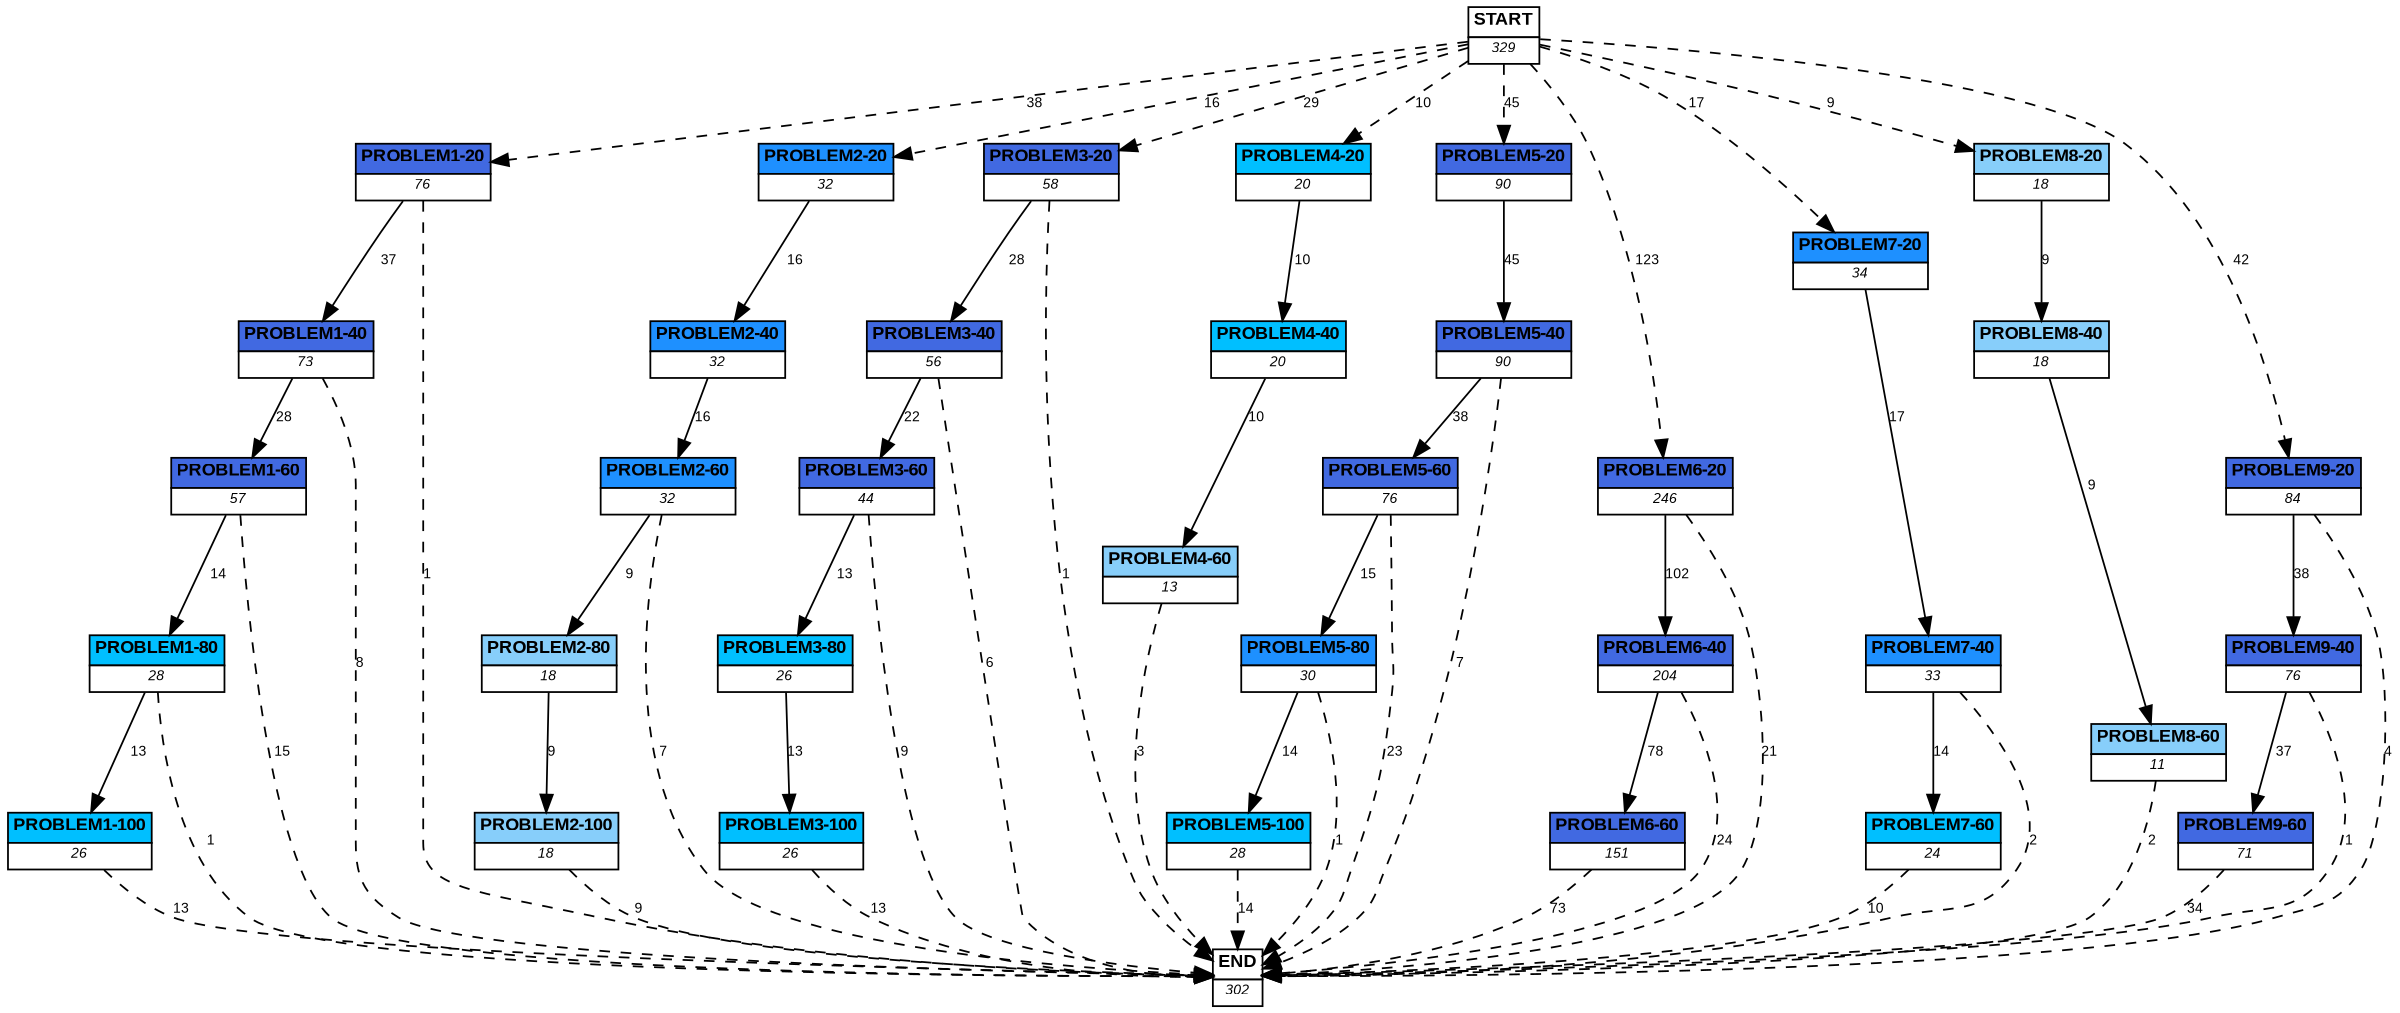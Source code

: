 digraph graphname {
	dpi = 150
	size="16,11!";
	margin = 0;
"PROBLEM1-20" [shape=plain, label=<<table border="0" cellborder="1" cellspacing="0"><tr><td bgcolor="royalblue"><FONT face="Arial" POINT-SIZE="10"><b>PROBLEM1-20</b></FONT></td></tr><tr><td bgcolor="white"><FONT face="Arial" POINT-SIZE="8"><i>76</i></FONT></td></tr></table>>]
"PROBLEM1-40" [shape=plain, label=<<table border="0" cellborder="1" cellspacing="0"><tr><td bgcolor="royalblue"><FONT face="Arial" POINT-SIZE="10"><b>PROBLEM1-40</b></FONT></td></tr><tr><td bgcolor="white"><FONT face="Arial" POINT-SIZE="8"><i>73</i></FONT></td></tr></table>>]
"PROBLEM1-60" [shape=plain, label=<<table border="0" cellborder="1" cellspacing="0"><tr><td bgcolor="royalblue"><FONT face="Arial" POINT-SIZE="10"><b>PROBLEM1-60</b></FONT></td></tr><tr><td bgcolor="white"><FONT face="Arial" POINT-SIZE="8"><i>57</i></FONT></td></tr></table>>]
"PROBLEM2-20" [shape=plain, label=<<table border="0" cellborder="1" cellspacing="0"><tr><td bgcolor="dodgerblue"><FONT face="Arial" POINT-SIZE="10"><b>PROBLEM2-20</b></FONT></td></tr><tr><td bgcolor="white"><FONT face="Arial" POINT-SIZE="8"><i>32</i></FONT></td></tr></table>>]
"PROBLEM2-40" [shape=plain, label=<<table border="0" cellborder="1" cellspacing="0"><tr><td bgcolor="dodgerblue"><FONT face="Arial" POINT-SIZE="10"><b>PROBLEM2-40</b></FONT></td></tr><tr><td bgcolor="white"><FONT face="Arial" POINT-SIZE="8"><i>32</i></FONT></td></tr></table>>]
"PROBLEM2-60" [shape=plain, label=<<table border="0" cellborder="1" cellspacing="0"><tr><td bgcolor="dodgerblue"><FONT face="Arial" POINT-SIZE="10"><b>PROBLEM2-60</b></FONT></td></tr><tr><td bgcolor="white"><FONT face="Arial" POINT-SIZE="8"><i>32</i></FONT></td></tr></table>>]
"PROBLEM3-20" [shape=plain, label=<<table border="0" cellborder="1" cellspacing="0"><tr><td bgcolor="royalblue"><FONT face="Arial" POINT-SIZE="10"><b>PROBLEM3-20</b></FONT></td></tr><tr><td bgcolor="white"><FONT face="Arial" POINT-SIZE="8"><i>58</i></FONT></td></tr></table>>]
"PROBLEM3-40" [shape=plain, label=<<table border="0" cellborder="1" cellspacing="0"><tr><td bgcolor="royalblue"><FONT face="Arial" POINT-SIZE="10"><b>PROBLEM3-40</b></FONT></td></tr><tr><td bgcolor="white"><FONT face="Arial" POINT-SIZE="8"><i>56</i></FONT></td></tr></table>>]
"PROBLEM3-60" [shape=plain, label=<<table border="0" cellborder="1" cellspacing="0"><tr><td bgcolor="royalblue"><FONT face="Arial" POINT-SIZE="10"><b>PROBLEM3-60</b></FONT></td></tr><tr><td bgcolor="white"><FONT face="Arial" POINT-SIZE="8"><i>44</i></FONT></td></tr></table>>]
"PROBLEM4-20" [shape=plain, label=<<table border="0" cellborder="1" cellspacing="0"><tr><td bgcolor="deepskyblue"><FONT face="Arial" POINT-SIZE="10"><b>PROBLEM4-20</b></FONT></td></tr><tr><td bgcolor="white"><FONT face="Arial" POINT-SIZE="8"><i>20</i></FONT></td></tr></table>>]
"PROBLEM4-40" [shape=plain, label=<<table border="0" cellborder="1" cellspacing="0"><tr><td bgcolor="deepskyblue"><FONT face="Arial" POINT-SIZE="10"><b>PROBLEM4-40</b></FONT></td></tr><tr><td bgcolor="white"><FONT face="Arial" POINT-SIZE="8"><i>20</i></FONT></td></tr></table>>]
"PROBLEM4-60" [shape=plain, label=<<table border="0" cellborder="1" cellspacing="0"><tr><td bgcolor="lightskyblue"><FONT face="Arial" POINT-SIZE="10"><b>PROBLEM4-60</b></FONT></td></tr><tr><td bgcolor="white"><FONT face="Arial" POINT-SIZE="8"><i>13</i></FONT></td></tr></table>>]
"PROBLEM5-20" [shape=plain, label=<<table border="0" cellborder="1" cellspacing="0"><tr><td bgcolor="royalblue"><FONT face="Arial" POINT-SIZE="10"><b>PROBLEM5-20</b></FONT></td></tr><tr><td bgcolor="white"><FONT face="Arial" POINT-SIZE="8"><i>90</i></FONT></td></tr></table>>]
"PROBLEM5-40" [shape=plain, label=<<table border="0" cellborder="1" cellspacing="0"><tr><td bgcolor="royalblue"><FONT face="Arial" POINT-SIZE="10"><b>PROBLEM5-40</b></FONT></td></tr><tr><td bgcolor="white"><FONT face="Arial" POINT-SIZE="8"><i>90</i></FONT></td></tr></table>>]
"PROBLEM5-60" [shape=plain, label=<<table border="0" cellborder="1" cellspacing="0"><tr><td bgcolor="royalblue"><FONT face="Arial" POINT-SIZE="10"><b>PROBLEM5-60</b></FONT></td></tr><tr><td bgcolor="white"><FONT face="Arial" POINT-SIZE="8"><i>76</i></FONT></td></tr></table>>]
"PROBLEM6-20" [shape=plain, label=<<table border="0" cellborder="1" cellspacing="0"><tr><td bgcolor="royalblue"><FONT face="Arial" POINT-SIZE="10"><b>PROBLEM6-20</b></FONT></td></tr><tr><td bgcolor="white"><FONT face="Arial" POINT-SIZE="8"><i>246</i></FONT></td></tr></table>>]
"PROBLEM6-40" [shape=plain, label=<<table border="0" cellborder="1" cellspacing="0"><tr><td bgcolor="royalblue"><FONT face="Arial" POINT-SIZE="10"><b>PROBLEM6-40</b></FONT></td></tr><tr><td bgcolor="white"><FONT face="Arial" POINT-SIZE="8"><i>204</i></FONT></td></tr></table>>]
"PROBLEM6-60" [shape=plain, label=<<table border="0" cellborder="1" cellspacing="0"><tr><td bgcolor="royalblue"><FONT face="Arial" POINT-SIZE="10"><b>PROBLEM6-60</b></FONT></td></tr><tr><td bgcolor="white"><FONT face="Arial" POINT-SIZE="8"><i>151</i></FONT></td></tr></table>>]
"PROBLEM7-20" [shape=plain, label=<<table border="0" cellborder="1" cellspacing="0"><tr><td bgcolor="dodgerblue"><FONT face="Arial" POINT-SIZE="10"><b>PROBLEM7-20</b></FONT></td></tr><tr><td bgcolor="white"><FONT face="Arial" POINT-SIZE="8"><i>34</i></FONT></td></tr></table>>]
"PROBLEM7-40" [shape=plain, label=<<table border="0" cellborder="1" cellspacing="0"><tr><td bgcolor="dodgerblue"><FONT face="Arial" POINT-SIZE="10"><b>PROBLEM7-40</b></FONT></td></tr><tr><td bgcolor="white"><FONT face="Arial" POINT-SIZE="8"><i>33</i></FONT></td></tr></table>>]
"PROBLEM7-60" [shape=plain, label=<<table border="0" cellborder="1" cellspacing="0"><tr><td bgcolor="deepskyblue"><FONT face="Arial" POINT-SIZE="10"><b>PROBLEM7-60</b></FONT></td></tr><tr><td bgcolor="white"><FONT face="Arial" POINT-SIZE="8"><i>24</i></FONT></td></tr></table>>]
"PROBLEM8-20" [shape=plain, label=<<table border="0" cellborder="1" cellspacing="0"><tr><td bgcolor="lightskyblue"><FONT face="Arial" POINT-SIZE="10"><b>PROBLEM8-20</b></FONT></td></tr><tr><td bgcolor="white"><FONT face="Arial" POINT-SIZE="8"><i>18</i></FONT></td></tr></table>>]
"PROBLEM8-40" [shape=plain, label=<<table border="0" cellborder="1" cellspacing="0"><tr><td bgcolor="lightskyblue"><FONT face="Arial" POINT-SIZE="10"><b>PROBLEM8-40</b></FONT></td></tr><tr><td bgcolor="white"><FONT face="Arial" POINT-SIZE="8"><i>18</i></FONT></td></tr></table>>]
"PROBLEM8-60" [shape=plain, label=<<table border="0" cellborder="1" cellspacing="0"><tr><td bgcolor="lightskyblue"><FONT face="Arial" POINT-SIZE="10"><b>PROBLEM8-60</b></FONT></td></tr><tr><td bgcolor="white"><FONT face="Arial" POINT-SIZE="8"><i>11</i></FONT></td></tr></table>>]
"PROBLEM9-20" [shape=plain, label=<<table border="0" cellborder="1" cellspacing="0"><tr><td bgcolor="royalblue"><FONT face="Arial" POINT-SIZE="10"><b>PROBLEM9-20</b></FONT></td></tr><tr><td bgcolor="white"><FONT face="Arial" POINT-SIZE="8"><i>84</i></FONT></td></tr></table>>]
"PROBLEM9-40" [shape=plain, label=<<table border="0" cellborder="1" cellspacing="0"><tr><td bgcolor="royalblue"><FONT face="Arial" POINT-SIZE="10"><b>PROBLEM9-40</b></FONT></td></tr><tr><td bgcolor="white"><FONT face="Arial" POINT-SIZE="8"><i>76</i></FONT></td></tr></table>>]
"PROBLEM9-60" [shape=plain, label=<<table border="0" cellborder="1" cellspacing="0"><tr><td bgcolor="royalblue"><FONT face="Arial" POINT-SIZE="10"><b>PROBLEM9-60</b></FONT></td></tr><tr><td bgcolor="white"><FONT face="Arial" POINT-SIZE="8"><i>71</i></FONT></td></tr></table>>]
"PROBLEM5-80" [shape=plain, label=<<table border="0" cellborder="1" cellspacing="0"><tr><td bgcolor="dodgerblue"><FONT face="Arial" POINT-SIZE="10"><b>PROBLEM5-80</b></FONT></td></tr><tr><td bgcolor="white"><FONT face="Arial" POINT-SIZE="8"><i>30</i></FONT></td></tr></table>>]
"PROBLEM5-100" [shape=plain, label=<<table border="0" cellborder="1" cellspacing="0"><tr><td bgcolor="deepskyblue"><FONT face="Arial" POINT-SIZE="10"><b>PROBLEM5-100</b></FONT></td></tr><tr><td bgcolor="white"><FONT face="Arial" POINT-SIZE="8"><i>28</i></FONT></td></tr></table>>]
"PROBLEM3-80" [shape=plain, label=<<table border="0" cellborder="1" cellspacing="0"><tr><td bgcolor="deepskyblue"><FONT face="Arial" POINT-SIZE="10"><b>PROBLEM3-80</b></FONT></td></tr><tr><td bgcolor="white"><FONT face="Arial" POINT-SIZE="8"><i>26</i></FONT></td></tr></table>>]
"PROBLEM3-100" [shape=plain, label=<<table border="0" cellborder="1" cellspacing="0"><tr><td bgcolor="deepskyblue"><FONT face="Arial" POINT-SIZE="10"><b>PROBLEM3-100</b></FONT></td></tr><tr><td bgcolor="white"><FONT face="Arial" POINT-SIZE="8"><i>26</i></FONT></td></tr></table>>]
"PROBLEM2-80" [shape=plain, label=<<table border="0" cellborder="1" cellspacing="0"><tr><td bgcolor="lightskyblue"><FONT face="Arial" POINT-SIZE="10"><b>PROBLEM2-80</b></FONT></td></tr><tr><td bgcolor="white"><FONT face="Arial" POINT-SIZE="8"><i>18</i></FONT></td></tr></table>>]
"PROBLEM2-100" [shape=plain, label=<<table border="0" cellborder="1" cellspacing="0"><tr><td bgcolor="lightskyblue"><FONT face="Arial" POINT-SIZE="10"><b>PROBLEM2-100</b></FONT></td></tr><tr><td bgcolor="white"><FONT face="Arial" POINT-SIZE="8"><i>18</i></FONT></td></tr></table>>]
"PROBLEM1-80" [shape=plain, label=<<table border="0" cellborder="1" cellspacing="0"><tr><td bgcolor="deepskyblue"><FONT face="Arial" POINT-SIZE="10"><b>PROBLEM1-80</b></FONT></td></tr><tr><td bgcolor="white"><FONT face="Arial" POINT-SIZE="8"><i>28</i></FONT></td></tr></table>>]
"PROBLEM1-100" [shape=plain, label=<<table border="0" cellborder="1" cellspacing="0"><tr><td bgcolor="deepskyblue"><FONT face="Arial" POINT-SIZE="10"><b>PROBLEM1-100</b></FONT></td></tr><tr><td bgcolor="white"><FONT face="Arial" POINT-SIZE="8"><i>26</i></FONT></td></tr></table>>]
"START" [shape=plain, label=<<table border="0" cellborder="1" cellspacing="0"><tr><td bgcolor="white"><FONT face="Arial" POINT-SIZE="10"><b>START</b></FONT></td></tr><tr><td bgcolor="white"><FONT face="Arial" POINT-SIZE="8"><i>329</i></FONT></td></tr></table>>]
"END" [shape=plain, label=<<table border="0" cellborder="1" cellspacing="0"><tr><td bgcolor="white"><FONT face="Arial" POINT-SIZE="10"><b>END</b></FONT></td></tr><tr><td bgcolor="white"><FONT face="Arial" POINT-SIZE="8"><i>302</i></FONT></td></tr></table>>]
"PROBLEM1-20" -> "PROBLEM1-40" [ label ="37" labelfloat=false fontname="Arial" fontsize=8]
"PROBLEM1-20" -> "END" [ style = dashed label ="1" labelfloat=false fontname="Arial" fontsize=8]
"PROBLEM1-40" -> "PROBLEM1-60" [ label ="28" labelfloat=false fontname="Arial" fontsize=8]
"PROBLEM1-40" -> "END" [ style = dashed label ="8" labelfloat=false fontname="Arial" fontsize=8]
"PROBLEM1-60" -> "PROBLEM1-80" [ label ="14" labelfloat=false fontname="Arial" fontsize=8]
"PROBLEM1-60" -> "END" [ style = dashed label ="15" labelfloat=false fontname="Arial" fontsize=8]
"PROBLEM2-20" -> "PROBLEM2-40" [ label ="16" labelfloat=false fontname="Arial" fontsize=8]
"PROBLEM2-40" -> "PROBLEM2-60" [ label ="16" labelfloat=false fontname="Arial" fontsize=8]
"PROBLEM2-60" -> "PROBLEM2-80" [ label ="9" labelfloat=false fontname="Arial" fontsize=8]
"PROBLEM2-60" -> "END" [ style = dashed label ="7" labelfloat=false fontname="Arial" fontsize=8]
"PROBLEM3-20" -> "PROBLEM3-40" [ label ="28" labelfloat=false fontname="Arial" fontsize=8]
"PROBLEM3-20" -> "END" [ style = dashed label ="1" labelfloat=false fontname="Arial" fontsize=8]
"PROBLEM3-40" -> "PROBLEM3-60" [ label ="22" labelfloat=false fontname="Arial" fontsize=8]
"PROBLEM3-40" -> "END" [ style = dashed label ="6" labelfloat=false fontname="Arial" fontsize=8]
"PROBLEM3-60" -> "PROBLEM3-80" [ label ="13" labelfloat=false fontname="Arial" fontsize=8]
"PROBLEM3-60" -> "END" [ style = dashed label ="9" labelfloat=false fontname="Arial" fontsize=8]
"PROBLEM4-20" -> "PROBLEM4-40" [ label ="10" labelfloat=false fontname="Arial" fontsize=8]
"PROBLEM4-40" -> "PROBLEM4-60" [ label ="10" labelfloat=false fontname="Arial" fontsize=8]
"PROBLEM4-60" -> "END" [ style = dashed label ="3" labelfloat=false fontname="Arial" fontsize=8]
"PROBLEM5-20" -> "PROBLEM5-40" [ label ="45" labelfloat=false fontname="Arial" fontsize=8]
"PROBLEM5-40" -> "PROBLEM5-60" [ label ="38" labelfloat=false fontname="Arial" fontsize=8]
"PROBLEM5-40" -> "END" [ style = dashed label ="7" labelfloat=false fontname="Arial" fontsize=8]
"PROBLEM5-60" -> "PROBLEM5-80" [ label ="15" labelfloat=false fontname="Arial" fontsize=8]
"PROBLEM5-60" -> "END" [ style = dashed label ="23" labelfloat=false fontname="Arial" fontsize=8]
"PROBLEM6-20" -> "PROBLEM6-40" [ label ="102" labelfloat=false fontname="Arial" fontsize=8]
"PROBLEM6-20" -> "END" [ style = dashed label ="21" labelfloat=false fontname="Arial" fontsize=8]
"PROBLEM6-40" -> "PROBLEM6-60" [ label ="78" labelfloat=false fontname="Arial" fontsize=8]
"PROBLEM6-40" -> "END" [ style = dashed label ="24" labelfloat=false fontname="Arial" fontsize=8]
"PROBLEM6-60" -> "END" [ style = dashed label ="73" labelfloat=false fontname="Arial" fontsize=8]
"PROBLEM7-20" -> "PROBLEM7-40" [ label ="17" labelfloat=false fontname="Arial" fontsize=8]
"PROBLEM7-40" -> "PROBLEM7-60" [ label ="14" labelfloat=false fontname="Arial" fontsize=8]
"PROBLEM7-40" -> "END" [ style = dashed label ="2" labelfloat=false fontname="Arial" fontsize=8]
"PROBLEM7-60" -> "END" [ style = dashed label ="10" labelfloat=false fontname="Arial" fontsize=8]
"PROBLEM8-20" -> "PROBLEM8-40" [ label ="9" labelfloat=false fontname="Arial" fontsize=8]
"PROBLEM8-40" -> "PROBLEM8-60" [ label ="9" labelfloat=false fontname="Arial" fontsize=8]
"PROBLEM8-60" -> "END" [ style = dashed label ="2" labelfloat=false fontname="Arial" fontsize=8]
"PROBLEM9-20" -> "PROBLEM9-40" [ label ="38" labelfloat=false fontname="Arial" fontsize=8]
"PROBLEM9-20" -> "END" [ style = dashed label ="4" labelfloat=false fontname="Arial" fontsize=8]
"PROBLEM9-40" -> "PROBLEM9-60" [ label ="37" labelfloat=false fontname="Arial" fontsize=8]
"PROBLEM9-40" -> "END" [ style = dashed label ="1" labelfloat=false fontname="Arial" fontsize=8]
"PROBLEM9-60" -> "END" [ style = dashed label ="34" labelfloat=false fontname="Arial" fontsize=8]
"PROBLEM5-80" -> "PROBLEM5-100" [ label ="14" labelfloat=false fontname="Arial" fontsize=8]
"PROBLEM5-80" -> "END" [ style = dashed label ="1" labelfloat=false fontname="Arial" fontsize=8]
"PROBLEM5-100" -> "END" [ style = dashed label ="14" labelfloat=false fontname="Arial" fontsize=8]
"PROBLEM3-80" -> "PROBLEM3-100" [ label ="13" labelfloat=false fontname="Arial" fontsize=8]
"PROBLEM3-100" -> "END" [ style = dashed label ="13" labelfloat=false fontname="Arial" fontsize=8]
"PROBLEM2-80" -> "PROBLEM2-100" [ label ="9" labelfloat=false fontname="Arial" fontsize=8]
"PROBLEM2-100" -> "END" [ style = dashed label ="9" labelfloat=false fontname="Arial" fontsize=8]
"PROBLEM1-80" -> "PROBLEM1-100" [ label ="13" labelfloat=false fontname="Arial" fontsize=8]
"PROBLEM1-80" -> "END" [ style = dashed label ="1" labelfloat=false fontname="Arial" fontsize=8]
"PROBLEM1-100" -> "END" [ style = dashed label ="13" labelfloat=false fontname="Arial" fontsize=8]
"START" -> "PROBLEM1-20" [ style = dashed label ="38" labelfloat=false fontname="Arial" fontsize=8]
"START" -> "PROBLEM2-20" [ style = dashed label ="16" labelfloat=false fontname="Arial" fontsize=8]
"START" -> "PROBLEM3-20" [ style = dashed label ="29" labelfloat=false fontname="Arial" fontsize=8]
"START" -> "PROBLEM4-20" [ style = dashed label ="10" labelfloat=false fontname="Arial" fontsize=8]
"START" -> "PROBLEM5-20" [ style = dashed label ="45" labelfloat=false fontname="Arial" fontsize=8]
"START" -> "PROBLEM6-20" [ style = dashed label ="123" labelfloat=false fontname="Arial" fontsize=8]
"START" -> "PROBLEM7-20" [ style = dashed label ="17" labelfloat=false fontname="Arial" fontsize=8]
"START" -> "PROBLEM8-20" [ style = dashed label ="9" labelfloat=false fontname="Arial" fontsize=8]
"START" -> "PROBLEM9-20" [ style = dashed label ="42" labelfloat=false fontname="Arial" fontsize=8]
}